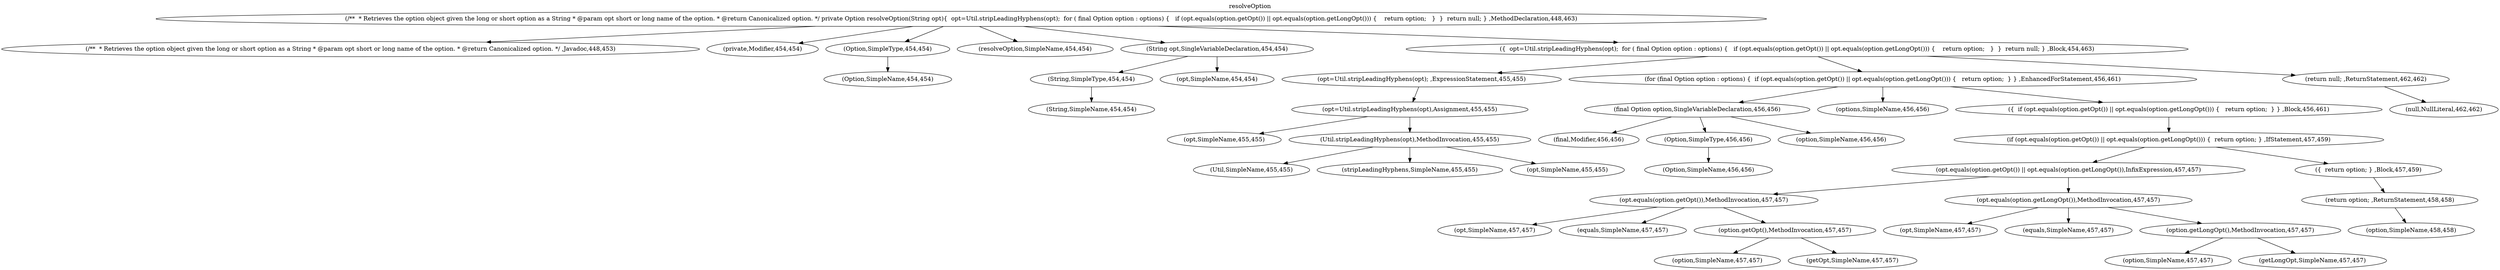 digraph "DirectedGraph" {
graph [label = "resolveOption", labelloc=t, concentrate = true];
"2135449562" [ label="(/**  * Retrieves the option object given the long or short option as a String * @param opt short or long name of the option. * @return Canonicalized option. */ private Option resolveOption(String opt){  opt=Util.stripLeadingHyphens(opt);  for ( final Option option : options) {   if (opt.equals(option.getOpt()) || opt.equals(option.getLongOpt())) {    return option;   }  }  return null; } ,MethodDeclaration,448,463)" type=31 startLineNumber=448 endLineNumber=463 ]
"673586830" [ label="(/**  * Retrieves the option object given the long or short option as a String * @param opt short or long name of the option. * @return Canonicalized option. */ ,Javadoc,448,453)" type=29 startLineNumber=448 endLineNumber=453 ]
"225672073" [ label="(private,Modifier,454,454)" type=83 startLineNumber=454 endLineNumber=454 ]
"139566260" [ label="(Option,SimpleType,454,454)" type=43 startLineNumber=454 endLineNumber=454 ]
"903525611" [ label="(Option,SimpleName,454,454)" type=42 startLineNumber=454 endLineNumber=454 ]
"764419760" [ label="(resolveOption,SimpleName,454,454)" type=42 startLineNumber=454 endLineNumber=454 ]
"1000966072" [ label="(String opt,SingleVariableDeclaration,454,454)" type=44 startLineNumber=454 endLineNumber=454 ]
"1058609221" [ label="(String,SimpleType,454,454)" type=43 startLineNumber=454 endLineNumber=454 ]
"1594138273" [ label="(String,SimpleName,454,454)" type=42 startLineNumber=454 endLineNumber=454 ]
"1926004335" [ label="(opt,SimpleName,454,454)" type=42 startLineNumber=454 endLineNumber=454 ]
"95396809" [ label="({  opt=Util.stripLeadingHyphens(opt);  for ( final Option option : options) {   if (opt.equals(option.getOpt()) || opt.equals(option.getLongOpt())) {    return option;   }  }  return null; } ,Block,454,463)" type=8 startLineNumber=454 endLineNumber=463 ]
"1912821769" [ label="(opt=Util.stripLeadingHyphens(opt); ,ExpressionStatement,455,455)" type=21 startLineNumber=455 endLineNumber=455 ]
"151593342" [ label="(opt=Util.stripLeadingHyphens(opt),Assignment,455,455)" type=7 startLineNumber=455 endLineNumber=455 ]
"405215542" [ label="(opt,SimpleName,455,455)" type=42 startLineNumber=455 endLineNumber=455 ]
"1617838096" [ label="(Util.stripLeadingHyphens(opt),MethodInvocation,455,455)" type=32 startLineNumber=455 endLineNumber=455 ]
"138776324" [ label="(Util,SimpleName,455,455)" type=42 startLineNumber=455 endLineNumber=455 ]
"1208442275" [ label="(stripLeadingHyphens,SimpleName,455,455)" type=42 startLineNumber=455 endLineNumber=455 ]
"1758008124" [ label="(opt,SimpleName,455,455)" type=42 startLineNumber=455 endLineNumber=455 ]
"2050339061" [ label="(for (final Option option : options) {  if (opt.equals(option.getOpt()) || opt.equals(option.getLongOpt())) {   return option;  } } ,EnhancedForStatement,456,461)" type=70 startLineNumber=456 endLineNumber=461 ]
"1579957528" [ label="(final Option option,SingleVariableDeclaration,456,456)" type=44 startLineNumber=456 endLineNumber=456 ]
"750029115" [ label="(final,Modifier,456,456)" type=83 startLineNumber=456 endLineNumber=456 ]
"214187874" [ label="(Option,SimpleType,456,456)" type=43 startLineNumber=456 endLineNumber=456 ]
"1528923159" [ label="(Option,SimpleName,456,456)" type=42 startLineNumber=456 endLineNumber=456 ]
"1683662486" [ label="(option,SimpleName,456,456)" type=42 startLineNumber=456 endLineNumber=456 ]
"1823409783" [ label="(options,SimpleName,456,456)" type=42 startLineNumber=456 endLineNumber=456 ]
"1094523823" [ label="({  if (opt.equals(option.getOpt()) || opt.equals(option.getLongOpt())) {   return option;  } } ,Block,456,461)" type=8 startLineNumber=456 endLineNumber=461 ]
"384515747" [ label="(if (opt.equals(option.getOpt()) || opt.equals(option.getLongOpt())) {  return option; } ,IfStatement,457,459)" type=25 startLineNumber=457 endLineNumber=459 ]
"657736958" [ label="(opt.equals(option.getOpt()) || opt.equals(option.getLongOpt()),InfixExpression,457,457)" type=27 startLineNumber=457 endLineNumber=457 ]
"867988177" [ label="(opt.equals(option.getOpt()),MethodInvocation,457,457)" type=32 startLineNumber=457 endLineNumber=457 ]
"443934570" [ label="(opt,SimpleName,457,457)" type=42 startLineNumber=457 endLineNumber=457 ]
"1428475041" [ label="(equals,SimpleName,457,457)" type=42 startLineNumber=457 endLineNumber=457 ]
"1345483087" [ label="(option.getOpt(),MethodInvocation,457,457)" type=32 startLineNumber=457 endLineNumber=457 ]
"4766562" [ label="(option,SimpleName,457,457)" type=42 startLineNumber=457 endLineNumber=457 ]
"892555958" [ label="(getOpt,SimpleName,457,457)" type=42 startLineNumber=457 endLineNumber=457 ]
"1182908789" [ label="(opt.equals(option.getLongOpt()),MethodInvocation,457,457)" type=32 startLineNumber=457 endLineNumber=457 ]
"91912419" [ label="(opt,SimpleName,457,457)" type=42 startLineNumber=457 endLineNumber=457 ]
"1076641925" [ label="(equals,SimpleName,457,457)" type=42 startLineNumber=457 endLineNumber=457 ]
"1873091796" [ label="(option.getLongOpt(),MethodInvocation,457,457)" type=32 startLineNumber=457 endLineNumber=457 ]
"661119548" [ label="(option,SimpleName,457,457)" type=42 startLineNumber=457 endLineNumber=457 ]
"1896622931" [ label="(getLongOpt,SimpleName,457,457)" type=42 startLineNumber=457 endLineNumber=457 ]
"1401316767" [ label="({  return option; } ,Block,457,459)" type=8 startLineNumber=457 endLineNumber=459 ]
"335708295" [ label="(return option; ,ReturnStatement,458,458)" type=41 startLineNumber=458 endLineNumber=458 ]
"216856121" [ label="(option,SimpleName,458,458)" type=42 startLineNumber=458 endLineNumber=458 ]
"480903748" [ label="(return null; ,ReturnStatement,462,462)" type=41 startLineNumber=462 endLineNumber=462 ]
"2095064787" [ label="(null,NullLiteral,462,462)" type=33 startLineNumber=462 endLineNumber=462 ]
"2135449562" -> "673586830"
"2135449562" -> "225672073"
"2135449562" -> "139566260"
"139566260" -> "903525611"
"2135449562" -> "764419760"
"2135449562" -> "1000966072"
"1000966072" -> "1058609221"
"1058609221" -> "1594138273"
"1000966072" -> "1926004335"
"2135449562" -> "95396809"
"95396809" -> "1912821769"
"1912821769" -> "151593342"
"151593342" -> "405215542"
"151593342" -> "1617838096"
"1617838096" -> "138776324"
"1617838096" -> "1208442275"
"1617838096" -> "1758008124"
"95396809" -> "2050339061"
"2050339061" -> "1579957528"
"1579957528" -> "750029115"
"1579957528" -> "214187874"
"214187874" -> "1528923159"
"1579957528" -> "1683662486"
"2050339061" -> "1823409783"
"2050339061" -> "1094523823"
"1094523823" -> "384515747"
"384515747" -> "657736958"
"657736958" -> "867988177"
"867988177" -> "443934570"
"867988177" -> "1428475041"
"867988177" -> "1345483087"
"1345483087" -> "4766562"
"1345483087" -> "892555958"
"657736958" -> "1182908789"
"1182908789" -> "91912419"
"1182908789" -> "1076641925"
"1182908789" -> "1873091796"
"1873091796" -> "661119548"
"1873091796" -> "1896622931"
"384515747" -> "1401316767"
"1401316767" -> "335708295"
"335708295" -> "216856121"
"95396809" -> "480903748"
"480903748" -> "2095064787"
}

